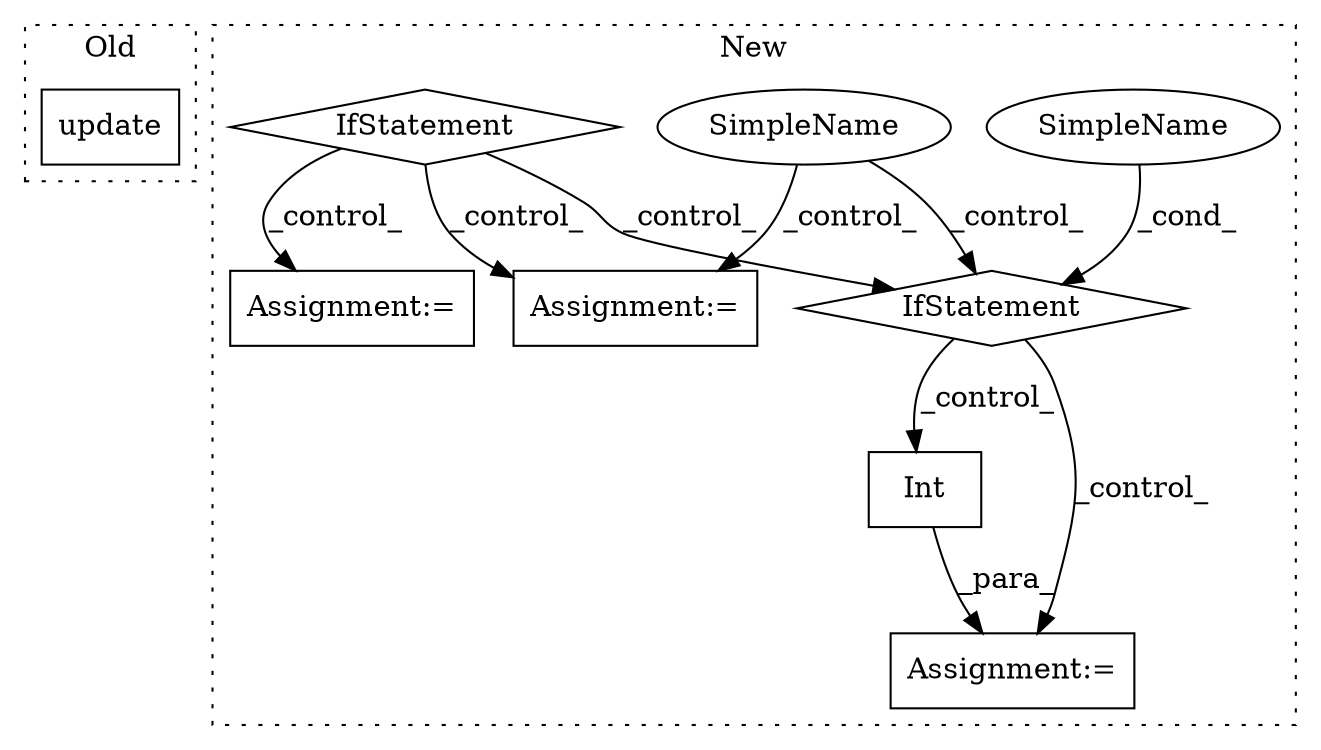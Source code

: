 digraph G {
subgraph cluster0 {
1 [label="update" a="32" s="10524,10567" l="7,1" shape="box"];
label = "Old";
style="dotted";
}
subgraph cluster1 {
2 [label="Int" a="32" s="10859,10897" l="4,1" shape="box"];
3 [label="IfStatement" a="25" s="10790,10827" l="4,2" shape="diamond"];
4 [label="SimpleName" a="42" s="" l="" shape="ellipse"];
5 [label="SimpleName" a="42" s="" l="" shape="ellipse"];
6 [label="IfStatement" a="25" s="10604,10635" l="4,2" shape="diamond"];
7 [label="Assignment:=" a="7" s="10857" l="1" shape="box"];
8 [label="Assignment:=" a="7" s="10665" l="1" shape="box"];
9 [label="Assignment:=" a="7" s="10758" l="1" shape="box"];
label = "New";
style="dotted";
}
2 -> 7 [label="_para_"];
3 -> 7 [label="_control_"];
3 -> 2 [label="_control_"];
4 -> 3 [label="_cond_"];
5 -> 9 [label="_control_"];
5 -> 3 [label="_control_"];
6 -> 8 [label="_control_"];
6 -> 3 [label="_control_"];
6 -> 9 [label="_control_"];
}